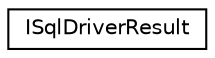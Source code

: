 digraph "Graphical Class Hierarchy"
{
 // LATEX_PDF_SIZE
  edge [fontname="Helvetica",fontsize="10",labelfontname="Helvetica",labelfontsize="10"];
  node [fontname="Helvetica",fontsize="10",shape=record];
  rankdir="LR";
  Node0 [label="ISqlDriverResult",height=0.2,width=0.4,color="black", fillcolor="white", style="filled",URL="$classISqlDriverResult.html",tooltip=" "];
}
